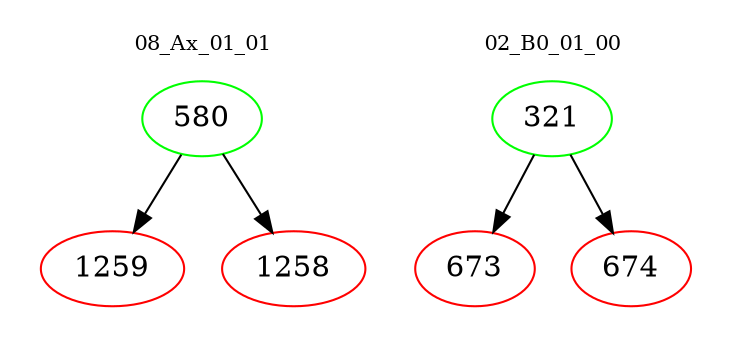digraph{
subgraph cluster_0 {
color = white
label = "08_Ax_01_01";
fontsize=10;
T0_580 [label="580", color="green"]
T0_580 -> T0_1259 [color="black"]
T0_1259 [label="1259", color="red"]
T0_580 -> T0_1258 [color="black"]
T0_1258 [label="1258", color="red"]
}
subgraph cluster_1 {
color = white
label = "02_B0_01_00";
fontsize=10;
T1_321 [label="321", color="green"]
T1_321 -> T1_673 [color="black"]
T1_673 [label="673", color="red"]
T1_321 -> T1_674 [color="black"]
T1_674 [label="674", color="red"]
}
}
